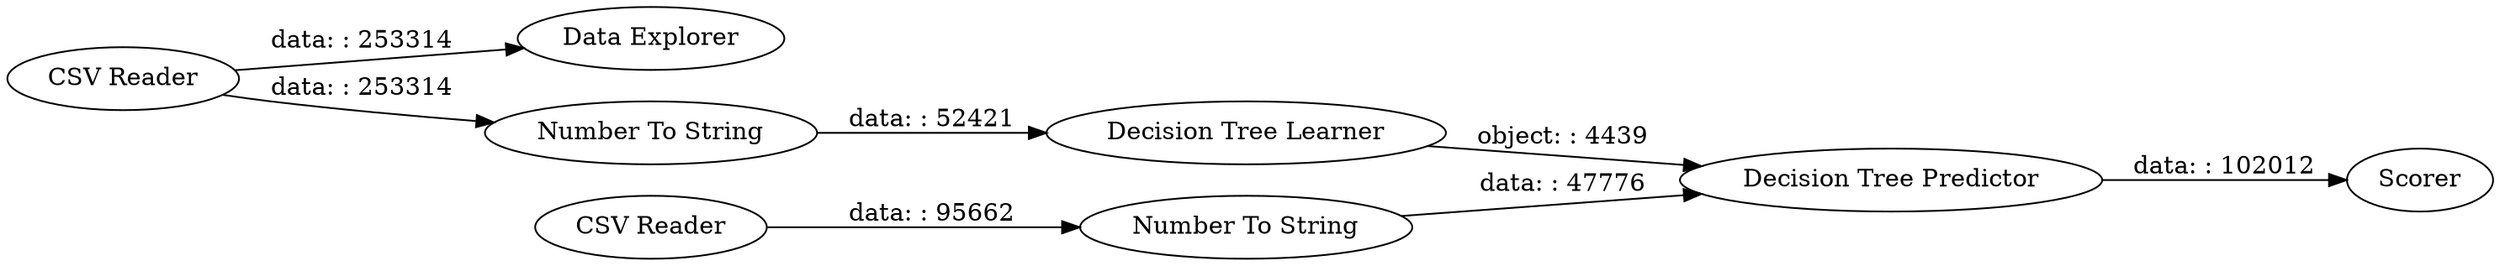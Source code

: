 digraph {
	"1135602371081502732_12" [label="Number To String"]
	"1135602371081502732_3" [label="Data Explorer"]
	"1135602371081502732_2" [label="CSV Reader"]
	"1135602371081502732_1" [label="CSV Reader"]
	"1135602371081502732_11" [label=Scorer]
	"1135602371081502732_9" [label="Decision Tree Learner"]
	"1135602371081502732_10" [label="Decision Tree Predictor"]
	"1135602371081502732_6" [label="Number To String"]
	"1135602371081502732_10" -> "1135602371081502732_11" [label="data: : 102012"]
	"1135602371081502732_9" -> "1135602371081502732_10" [label="object: : 4439"]
	"1135602371081502732_2" -> "1135602371081502732_6" [label="data: : 253314"]
	"1135602371081502732_1" -> "1135602371081502732_12" [label="data: : 95662"]
	"1135602371081502732_12" -> "1135602371081502732_10" [label="data: : 47776"]
	"1135602371081502732_6" -> "1135602371081502732_9" [label="data: : 52421"]
	"1135602371081502732_2" -> "1135602371081502732_3" [label="data: : 253314"]
	rankdir=LR
}
